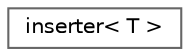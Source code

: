 digraph "Graphical Class Hierarchy"
{
 // LATEX_PDF_SIZE
  bgcolor="transparent";
  edge [fontname=Helvetica,fontsize=10,labelfontname=Helvetica,labelfontsize=10];
  node [fontname=Helvetica,fontsize=10,shape=box,height=0.2,width=0.4];
  rankdir="LR";
  Node0 [id="Node000000",label="inserter\< T \>",height=0.2,width=0.4,color="grey40", fillcolor="white", style="filled",URL="$structinserter.html",tooltip=" "];
}
